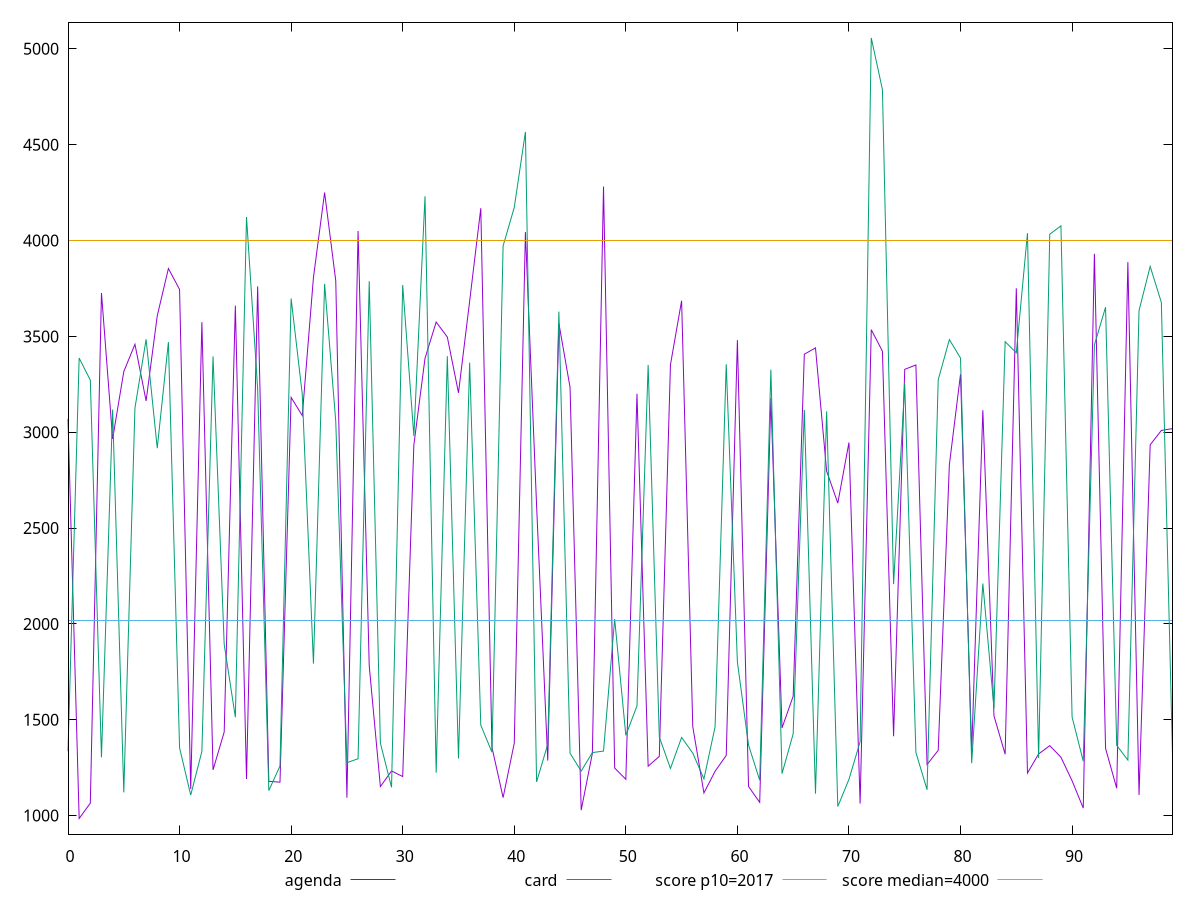 reset

$agenda <<EOF
0 3068.876000000001
1 984.7800000000008
2 1065.1840000000007
3 3726.3039999999714
4 2964.8359999999893
5 3316.3639999999905
6 3458.9559999999865
7 3163.379999999982
8 3607.167999999985
9 3854.087999999987
10 3744.6559999999854
11 1139.1560000000006
12 3574.2999999999874
13 1238.476000000001
14 1436.008
15 3660.5919999999883
16 1190.9920000000009
17 3760.607999999985
18 1178.8360000000007
19 1174.4560000000006
20 3181.4879999999903
21 3086.507999999987
22 3807.24399999999
23 4250.247999999984
24 3790.183999999991
25 1093.1720000000012
26 4049.839999999989
27 1781.6920000000005
28 1151.368000000001
29 1232.8440000000005
30 1203.7920000000006
31 2933.6719999999987
32 3385.8599999999883
33 3574.635999999988
34 3496.575999999991
35 3205.531999999988
36 3683.5079999999853
37 4168.427999999988
38 1356.544000000001
39 1093.936000000001
40 1377.8760000000004
41 4044.1679999999888
42 2619.699999999998
43 1287.0400000000009
44 3567.3639999999896
45 3234.307999999991
46 1028.3680000000006
47 1324.5040000000008
48 4281.6799999999885
49 1248.0280000000005
50 1189.432000000001
51 3200.559999999989
52 1257.896000000001
53 1308.920000000001
54 3352.2239999999842
55 3686.1679999999938
56 1464.4240000000004
57 1118.1320000000012
58 1231.2480000000005
59 1314.0400000000009
60 3480.243999999986
61 1151.820000000001
62 1069.0760000000014
63 3177.4399999999923
64 1457.2880000000005
65 1622.7879999999989
66 3406.9239999999863
67 3439.971999999988
68 2796.4599999999828
69 2630.067999999997
70 2946.2599999999993
71 1063.0600000000013
72 3535.01999999999
73 3422.719999999986
74 1413.9639999999993
75 3328.123999999987
76 3350.9559999999874
77 1266.6080000000004
78 1340.3559999999998
79 2830.0999999999854
80 3302.4439999999845
81 1333.104000000001
82 3114.715999999989
83 1519.9640000000009
84 1320.0679999999995
85 3750.94799999999
86 1221.9720000000004
87 1321.6800000000005
88 1364.9480000000008
89 1304.5320000000015
90 1181.4720000000007
91 1039.2600000000007
92 3930.9319999999857
93 1350.528000000001
94 1142.6240000000007
95 3887.359999999985
96 1107.5920000000015
97 2934.4239999999863
98 3009.2799999999925
99 3018.975999999987
EOF

$card <<EOF
0 1336.0640000000003
1 3386.8799999999896
2 3271.563999999999
3 1303.9880000000005
4 3118.407999999987
5 1120.9960000000008
6 3126.2039999999856
7 3484.7599999999825
8 2916.811999999987
9 3470.2199999999857
10 1353.7600000000007
11 1106.9720000000002
12 1335.1000000000013
13 3395.3639999999878
14 1893.6200000000001
15 1513.1720000000003
16 4123.091999999988
17 3225.279999999987
18 1130.5600000000004
19 1258.6680000000008
20 3697.391999999988
21 3196.599999999998
22 1792.608
23 3773.7279999999846
24 3056.2519999999886
25 1276.1760000000006
26 1296.576000000001
27 3787.9359999999824
28 1378.1720000000007
29 1147.6280000000002
30 3767.8039999999896
31 2980.083999999995
32 4230.831999999989
33 1223.7280000000003
34 3396.6959999999876
35 1298.304000000001
36 3362.9479999999894
37 1471.8599999999988
38 1330.6320000000014
39 3972.063999999984
40 4172.559999999991
41 4566.7159999999885
42 1175.7040000000004
43 1371.9400000000003
44 3629.0439999999844
45 1325.1680000000006
46 1232.2440000000001
47 1328.8120000000001
48 1336.5760000000005
49 2025.012
50 1418.5279999999998
51 1572.400000000001
52 3350.855999999986
53 1409.9399999999998
54 1246.1840000000004
55 1407.8360000000007
56 1326.1160000000007
57 1191.608000000001
58 1462.9160000000002
59 3354.547999999986
60 1800.867999999999
61 1367.956000000001
62 1184.1920000000014
63 3326.199999999987
64 1218.9280000000006
65 1426.6639999999998
66 3116.379999999991
67 1114.3360000000005
68 3109.215999999999
69 1047.3360000000007
70 1189.2840000000006
71 1385.3480000000006
72 5057.019999999984
73 4787.323999999995
74 2207.7319999999913
75 3251.003999999987
76 1329.7640000000006
77 1134.8840000000007
78 3273.543999999985
79 3483.203999999994
80 3386.6479999999906
81 1273.3360000000007
82 2210.864000000001
83 1559.732000000001
84 3472.295999999991
85 3414.3159999999884
86 4038.375999999992
87 1299.7360000000008
88 4033.3279999999922
89 4076.4719999999907
90 1514.568
91 1283.9600000000003
92 3455.21599999999
93 3652.0999999999863
94 1366.2200000000005
95 1289.4799999999998
96 3634.751999999988
97 3864.9599999999905
98 3677.5119999999897
99 1315.608
EOF

set key outside below
set xrange [0:99]
set yrange [903.3352000000011:5138.464799999983]
set trange [903.3352000000011:5138.464799999983]
set terminal svg size 640, 520 enhanced background rgb 'white'
set output "reports/report_00028_2021-02-24T12-49-42.674Z/mainthread-work-breakdown/comparison/line/1_vs_2.svg"

plot $agenda title "agenda" with line, \
     $card title "card" with line, \
     2017 title "score p10=2017", \
     4000 title "score median=4000"

reset
